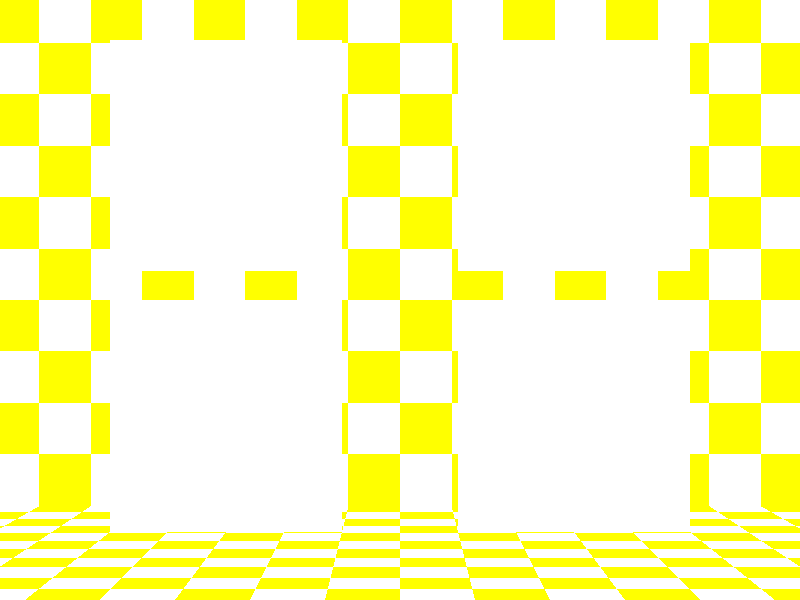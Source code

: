 // Persistence Of Vision raytracer version 3.5 sample file.
// Weighted averaged normals example
//
// -w320 -h240
// -w800 -h600 +a0.3

global_settings {
 assumed_gamma 2.2
 number_of_waves 1
}

#include "colors.inc"
#include "textures.inc"

camera {
  location <0,3,-31>
  direction 3*z
}

plane {  y,-1.01 hollow on pigment {checker Yellow,White}}

plane {  z, 4.01 hollow on pigment {checker Yellow,White}}

light_source { < 500, 500, -500> White*.75}
light_source { <-500,  50, -500> White*.3}

#declare Thing = plane{z,0.1 hollow on clipped_by{box{-2,2}}}

#default {pigment{White} finish{phong 1  phong_size 100}}

object{Thing
  normal {
    average
    normal_map {
      [gradient x, -1.0 scallop_wave scale 0.5]
      [gradient y, -1.0 scallop_wave scale 0.5]
    }
  }
  translate <-3,5.5,0>
}

object{Thing
  normal {
    average
    normal_map {
      [gradient x, 1.0 triangle_wave scale 0.5]
      [gradient y, 1.0 triangle_wave scale 0.5]
    }
  }
  translate <3,5.5,0>
}

object{Thing
  normal {
    average
    normal_map {
      [3.0 gradient x, 1.0 triangle_wave scale 0.5]
      [1.0 gradient y, 1.0 triangle_wave scale 0.5]
    }
  }
  translate <-3,1,0>
}

object{Thing
  normal {
    average
    normal_map {
      [waves 1.0 frequency 3 translate < 1, 1,0>]
      [waves 1.0 frequency 3 translate <-1,-1,0>]
    }
  }
  translate <3,1,0>
}
